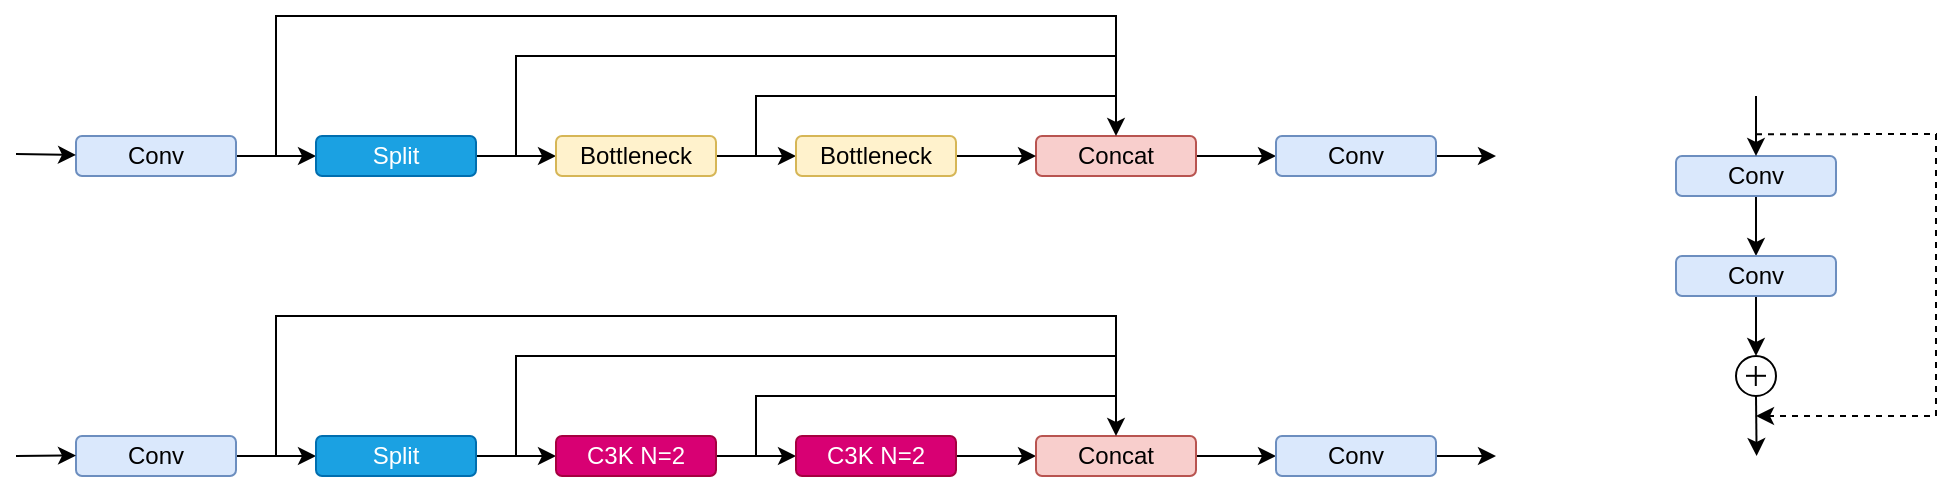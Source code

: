 <mxfile version="27.0.5">
  <diagram name="第 1 页" id="AVnIRLD937j_lpRGK_t2">
    <mxGraphModel dx="1489" dy="890" grid="1" gridSize="10" guides="1" tooltips="1" connect="1" arrows="1" fold="1" page="1" pageScale="1" pageWidth="1654" pageHeight="2336" math="0" shadow="0">
      <root>
        <mxCell id="0" />
        <mxCell id="1" parent="0" />
        <mxCell id="zE85wSG4c06ZFnSU2GEe-15" style="rounded=0;orthogonalLoop=1;jettySize=auto;html=1;exitX=1;exitY=0.5;exitDx=0;exitDy=0;entryX=0;entryY=0.5;entryDx=0;entryDy=0;" edge="1" parent="1" source="zE85wSG4c06ZFnSU2GEe-1" target="zE85wSG4c06ZFnSU2GEe-2">
          <mxGeometry relative="1" as="geometry" />
        </mxCell>
        <mxCell id="zE85wSG4c06ZFnSU2GEe-1" value="Conv" style="rounded=1;whiteSpace=wrap;html=1;fillColor=#dae8fc;strokeColor=#6c8ebf;textShadow=0;" vertex="1" parent="1">
          <mxGeometry x="80" y="180" width="80" height="20" as="geometry" />
        </mxCell>
        <mxCell id="zE85wSG4c06ZFnSU2GEe-21" value="" style="edgeStyle=orthogonalEdgeStyle;rounded=0;orthogonalLoop=1;jettySize=auto;html=1;" edge="1" parent="1" source="zE85wSG4c06ZFnSU2GEe-2" target="zE85wSG4c06ZFnSU2GEe-4">
          <mxGeometry relative="1" as="geometry" />
        </mxCell>
        <mxCell id="zE85wSG4c06ZFnSU2GEe-2" value="Split" style="rounded=1;whiteSpace=wrap;html=1;fillColor=#1ba1e2;strokeColor=#006EAF;textShadow=0;fontColor=#ffffff;" vertex="1" parent="1">
          <mxGeometry x="200" y="180" width="80" height="20" as="geometry" />
        </mxCell>
        <mxCell id="zE85wSG4c06ZFnSU2GEe-25" value="" style="edgeStyle=orthogonalEdgeStyle;rounded=0;orthogonalLoop=1;jettySize=auto;html=1;" edge="1" parent="1" source="zE85wSG4c06ZFnSU2GEe-3" target="zE85wSG4c06ZFnSU2GEe-7">
          <mxGeometry relative="1" as="geometry" />
        </mxCell>
        <mxCell id="zE85wSG4c06ZFnSU2GEe-3" value="Concat" style="rounded=1;whiteSpace=wrap;html=1;fillColor=#f8cecc;strokeColor=#b85450;" vertex="1" parent="1">
          <mxGeometry x="560" y="180" width="80" height="20" as="geometry" />
        </mxCell>
        <mxCell id="zE85wSG4c06ZFnSU2GEe-27" value="" style="edgeStyle=orthogonalEdgeStyle;rounded=0;orthogonalLoop=1;jettySize=auto;html=1;" edge="1" parent="1" source="zE85wSG4c06ZFnSU2GEe-4" target="zE85wSG4c06ZFnSU2GEe-6">
          <mxGeometry relative="1" as="geometry" />
        </mxCell>
        <mxCell id="zE85wSG4c06ZFnSU2GEe-4" value="Bottleneck" style="rounded=1;whiteSpace=wrap;html=1;textShadow=0;fillColor=#fff2cc;strokeColor=#d6b656;" vertex="1" parent="1">
          <mxGeometry x="320" y="180" width="80" height="20" as="geometry" />
        </mxCell>
        <mxCell id="zE85wSG4c06ZFnSU2GEe-22" value="" style="edgeStyle=orthogonalEdgeStyle;rounded=0;orthogonalLoop=1;jettySize=auto;html=1;" edge="1" parent="1" source="zE85wSG4c06ZFnSU2GEe-6" target="zE85wSG4c06ZFnSU2GEe-3">
          <mxGeometry relative="1" as="geometry" />
        </mxCell>
        <mxCell id="zE85wSG4c06ZFnSU2GEe-6" value="Bottleneck" style="rounded=1;whiteSpace=wrap;html=1;textShadow=0;fillColor=#fff2cc;strokeColor=#d6b656;" vertex="1" parent="1">
          <mxGeometry x="440" y="180" width="80" height="20" as="geometry" />
        </mxCell>
        <mxCell id="zE85wSG4c06ZFnSU2GEe-44" style="edgeStyle=orthogonalEdgeStyle;rounded=0;orthogonalLoop=1;jettySize=auto;html=1;exitX=1;exitY=0.5;exitDx=0;exitDy=0;" edge="1" parent="1" source="zE85wSG4c06ZFnSU2GEe-7">
          <mxGeometry relative="1" as="geometry">
            <mxPoint x="790" y="190.111" as="targetPoint" />
          </mxGeometry>
        </mxCell>
        <mxCell id="zE85wSG4c06ZFnSU2GEe-7" value="Conv" style="rounded=1;whiteSpace=wrap;html=1;fillColor=#dae8fc;strokeColor=#6c8ebf;textShadow=0;" vertex="1" parent="1">
          <mxGeometry x="680" y="180" width="80" height="20" as="geometry" />
        </mxCell>
        <mxCell id="zE85wSG4c06ZFnSU2GEe-17" style="edgeStyle=orthogonalEdgeStyle;rounded=0;orthogonalLoop=1;jettySize=auto;html=1;exitX=1;exitY=0.5;exitDx=0;exitDy=0;entryX=0;entryY=0.5;entryDx=0;entryDy=0;" edge="1" parent="1" source="zE85wSG4c06ZFnSU2GEe-9" target="zE85wSG4c06ZFnSU2GEe-10">
          <mxGeometry relative="1" as="geometry" />
        </mxCell>
        <mxCell id="zE85wSG4c06ZFnSU2GEe-9" value="Conv" style="rounded=1;whiteSpace=wrap;html=1;fillColor=#dae8fc;strokeColor=#6c8ebf;textShadow=0;" vertex="1" parent="1">
          <mxGeometry x="80" y="330" width="80" height="20" as="geometry" />
        </mxCell>
        <mxCell id="zE85wSG4c06ZFnSU2GEe-19" style="edgeStyle=orthogonalEdgeStyle;rounded=0;orthogonalLoop=1;jettySize=auto;html=1;entryX=0;entryY=0.5;entryDx=0;entryDy=0;" edge="1" parent="1" source="zE85wSG4c06ZFnSU2GEe-10" target="zE85wSG4c06ZFnSU2GEe-11">
          <mxGeometry relative="1" as="geometry" />
        </mxCell>
        <mxCell id="zE85wSG4c06ZFnSU2GEe-10" value="Split" style="rounded=1;whiteSpace=wrap;html=1;fillColor=#1ba1e2;strokeColor=#006EAF;textShadow=0;fontColor=#ffffff;" vertex="1" parent="1">
          <mxGeometry x="200" y="330" width="80" height="20" as="geometry" />
        </mxCell>
        <mxCell id="zE85wSG4c06ZFnSU2GEe-28" style="edgeStyle=orthogonalEdgeStyle;rounded=0;orthogonalLoop=1;jettySize=auto;html=1;exitX=1;exitY=0.5;exitDx=0;exitDy=0;entryX=0;entryY=0.5;entryDx=0;entryDy=0;curved=0;" edge="1" parent="1" source="zE85wSG4c06ZFnSU2GEe-11" target="zE85wSG4c06ZFnSU2GEe-12">
          <mxGeometry relative="1" as="geometry" />
        </mxCell>
        <mxCell id="zE85wSG4c06ZFnSU2GEe-11" value="C3K N=2" style="rounded=1;whiteSpace=wrap;html=1;textShadow=0;fillColor=#d80073;strokeColor=#A50040;fontColor=#ffffff;" vertex="1" parent="1">
          <mxGeometry x="320" y="330" width="80" height="20" as="geometry" />
        </mxCell>
        <mxCell id="zE85wSG4c06ZFnSU2GEe-23" value="" style="edgeStyle=orthogonalEdgeStyle;rounded=0;orthogonalLoop=1;jettySize=auto;html=1;" edge="1" parent="1" source="zE85wSG4c06ZFnSU2GEe-12" target="zE85wSG4c06ZFnSU2GEe-13">
          <mxGeometry relative="1" as="geometry" />
        </mxCell>
        <mxCell id="zE85wSG4c06ZFnSU2GEe-12" value="C3K N=2" style="rounded=1;whiteSpace=wrap;html=1;textShadow=0;fillColor=#d80073;strokeColor=#A50040;fontColor=#ffffff;" vertex="1" parent="1">
          <mxGeometry x="440" y="330" width="80" height="20" as="geometry" />
        </mxCell>
        <mxCell id="zE85wSG4c06ZFnSU2GEe-24" value="" style="edgeStyle=orthogonalEdgeStyle;rounded=0;orthogonalLoop=1;jettySize=auto;html=1;" edge="1" parent="1" source="zE85wSG4c06ZFnSU2GEe-13" target="zE85wSG4c06ZFnSU2GEe-14">
          <mxGeometry relative="1" as="geometry" />
        </mxCell>
        <mxCell id="zE85wSG4c06ZFnSU2GEe-13" value="Concat" style="rounded=1;whiteSpace=wrap;html=1;fillColor=#f8cecc;strokeColor=#b85450;" vertex="1" parent="1">
          <mxGeometry x="560" y="330" width="80" height="20" as="geometry" />
        </mxCell>
        <mxCell id="zE85wSG4c06ZFnSU2GEe-43" style="edgeStyle=orthogonalEdgeStyle;rounded=0;orthogonalLoop=1;jettySize=auto;html=1;exitX=1;exitY=0.5;exitDx=0;exitDy=0;" edge="1" parent="1" source="zE85wSG4c06ZFnSU2GEe-14">
          <mxGeometry relative="1" as="geometry">
            <mxPoint x="790" y="340" as="targetPoint" />
          </mxGeometry>
        </mxCell>
        <mxCell id="zE85wSG4c06ZFnSU2GEe-14" value="Conv" style="rounded=1;whiteSpace=wrap;html=1;fillColor=#dae8fc;strokeColor=#6c8ebf;textShadow=0;" vertex="1" parent="1">
          <mxGeometry x="680" y="330" width="80" height="20" as="geometry" />
        </mxCell>
        <mxCell id="zE85wSG4c06ZFnSU2GEe-31" value="" style="endArrow=classic;html=1;rounded=0;entryX=0.5;entryY=0;entryDx=0;entryDy=0;" edge="1" parent="1" target="zE85wSG4c06ZFnSU2GEe-3">
          <mxGeometry width="50" height="50" relative="1" as="geometry">
            <mxPoint x="180" y="190" as="sourcePoint" />
            <mxPoint x="650" y="120" as="targetPoint" />
            <Array as="points">
              <mxPoint x="180" y="120" />
              <mxPoint x="600" y="120" />
            </Array>
          </mxGeometry>
        </mxCell>
        <mxCell id="zE85wSG4c06ZFnSU2GEe-32" value="" style="endArrow=classic;html=1;rounded=0;entryX=0.5;entryY=0;entryDx=0;entryDy=0;" edge="1" parent="1">
          <mxGeometry width="50" height="50" relative="1" as="geometry">
            <mxPoint x="180" y="340" as="sourcePoint" />
            <mxPoint x="600" y="330" as="targetPoint" />
            <Array as="points">
              <mxPoint x="180" y="270" />
              <mxPoint x="600" y="270" />
            </Array>
          </mxGeometry>
        </mxCell>
        <mxCell id="zE85wSG4c06ZFnSU2GEe-34" value="" style="endArrow=none;html=1;rounded=0;" edge="1" parent="1">
          <mxGeometry width="50" height="50" relative="1" as="geometry">
            <mxPoint x="300" y="190" as="sourcePoint" />
            <mxPoint x="600" y="140" as="targetPoint" />
            <Array as="points">
              <mxPoint x="300" y="140" />
            </Array>
          </mxGeometry>
        </mxCell>
        <mxCell id="zE85wSG4c06ZFnSU2GEe-35" value="" style="endArrow=none;html=1;rounded=0;" edge="1" parent="1">
          <mxGeometry width="50" height="50" relative="1" as="geometry">
            <mxPoint x="300" y="340" as="sourcePoint" />
            <mxPoint x="600" y="290" as="targetPoint" />
            <Array as="points">
              <mxPoint x="300" y="290" />
            </Array>
          </mxGeometry>
        </mxCell>
        <mxCell id="zE85wSG4c06ZFnSU2GEe-36" value="" style="endArrow=none;html=1;rounded=0;" edge="1" parent="1">
          <mxGeometry width="50" height="50" relative="1" as="geometry">
            <mxPoint x="420" y="190" as="sourcePoint" />
            <mxPoint x="600" y="160" as="targetPoint" />
            <Array as="points">
              <mxPoint x="420" y="160" />
            </Array>
          </mxGeometry>
        </mxCell>
        <mxCell id="zE85wSG4c06ZFnSU2GEe-37" value="" style="endArrow=none;html=1;rounded=0;" edge="1" parent="1">
          <mxGeometry width="50" height="50" relative="1" as="geometry">
            <mxPoint x="420" y="340" as="sourcePoint" />
            <mxPoint x="600" y="310" as="targetPoint" />
            <Array as="points">
              <mxPoint x="420" y="310" />
            </Array>
          </mxGeometry>
        </mxCell>
        <mxCell id="zE85wSG4c06ZFnSU2GEe-40" value="" style="endArrow=classic;html=1;rounded=0;" edge="1" parent="1">
          <mxGeometry width="50" height="50" relative="1" as="geometry">
            <mxPoint x="50" y="189" as="sourcePoint" />
            <mxPoint x="80" y="189.47" as="targetPoint" />
          </mxGeometry>
        </mxCell>
        <mxCell id="zE85wSG4c06ZFnSU2GEe-41" value="" style="endArrow=classic;html=1;rounded=0;" edge="1" parent="1">
          <mxGeometry width="50" height="50" relative="1" as="geometry">
            <mxPoint x="50" y="340" as="sourcePoint" />
            <mxPoint x="80" y="339.74" as="targetPoint" />
          </mxGeometry>
        </mxCell>
        <mxCell id="zE85wSG4c06ZFnSU2GEe-52" style="edgeStyle=orthogonalEdgeStyle;rounded=0;orthogonalLoop=1;jettySize=auto;html=1;exitX=0.5;exitY=1;exitDx=0;exitDy=0;entryX=0.5;entryY=0;entryDx=0;entryDy=0;" edge="1" parent="1" source="zE85wSG4c06ZFnSU2GEe-45" target="zE85wSG4c06ZFnSU2GEe-46">
          <mxGeometry relative="1" as="geometry" />
        </mxCell>
        <mxCell id="zE85wSG4c06ZFnSU2GEe-45" value="Conv" style="rounded=1;whiteSpace=wrap;html=1;fillColor=#dae8fc;strokeColor=#6c8ebf;textShadow=0;" vertex="1" parent="1">
          <mxGeometry x="880" y="190" width="80" height="20" as="geometry" />
        </mxCell>
        <mxCell id="zE85wSG4c06ZFnSU2GEe-53" style="edgeStyle=orthogonalEdgeStyle;rounded=0;orthogonalLoop=1;jettySize=auto;html=1;exitX=0.5;exitY=1;exitDx=0;exitDy=0;entryX=0.5;entryY=0;entryDx=0;entryDy=0;" edge="1" parent="1" source="zE85wSG4c06ZFnSU2GEe-46" target="zE85wSG4c06ZFnSU2GEe-47">
          <mxGeometry relative="1" as="geometry" />
        </mxCell>
        <mxCell id="zE85wSG4c06ZFnSU2GEe-46" value="Conv" style="rounded=1;whiteSpace=wrap;html=1;fillColor=#dae8fc;strokeColor=#6c8ebf;textShadow=0;" vertex="1" parent="1">
          <mxGeometry x="880" y="240" width="80" height="20" as="geometry" />
        </mxCell>
        <mxCell id="zE85wSG4c06ZFnSU2GEe-54" style="edgeStyle=orthogonalEdgeStyle;rounded=0;orthogonalLoop=1;jettySize=auto;html=1;exitX=0.5;exitY=1;exitDx=0;exitDy=0;" edge="1" parent="1" source="zE85wSG4c06ZFnSU2GEe-47">
          <mxGeometry relative="1" as="geometry">
            <mxPoint x="920.308" y="340" as="targetPoint" />
          </mxGeometry>
        </mxCell>
        <mxCell id="zE85wSG4c06ZFnSU2GEe-47" value="" style="ellipse;whiteSpace=wrap;html=1;aspect=fixed;" vertex="1" parent="1">
          <mxGeometry x="910" y="290" width="20" height="20" as="geometry" />
        </mxCell>
        <mxCell id="zE85wSG4c06ZFnSU2GEe-48" value="" style="endArrow=none;html=1;rounded=0;" edge="1" parent="1">
          <mxGeometry width="50" height="50" relative="1" as="geometry">
            <mxPoint x="915" y="299.9" as="sourcePoint" />
            <mxPoint x="925" y="299.9" as="targetPoint" />
          </mxGeometry>
        </mxCell>
        <mxCell id="zE85wSG4c06ZFnSU2GEe-49" value="" style="endArrow=none;html=1;rounded=0;" edge="1" parent="1">
          <mxGeometry width="50" height="50" relative="1" as="geometry">
            <mxPoint x="919.9" y="305" as="sourcePoint" />
            <mxPoint x="919.9" y="295" as="targetPoint" />
          </mxGeometry>
        </mxCell>
        <mxCell id="zE85wSG4c06ZFnSU2GEe-55" value="" style="endArrow=classic;html=1;rounded=0;entryX=0.5;entryY=0;entryDx=0;entryDy=0;" edge="1" parent="1" target="zE85wSG4c06ZFnSU2GEe-45">
          <mxGeometry width="50" height="50" relative="1" as="geometry">
            <mxPoint x="920" y="160" as="sourcePoint" />
            <mxPoint x="970" y="110" as="targetPoint" />
          </mxGeometry>
        </mxCell>
        <mxCell id="zE85wSG4c06ZFnSU2GEe-57" value="" style="endArrow=classic;html=1;rounded=0;dashed=1;" edge="1" parent="1">
          <mxGeometry width="50" height="50" relative="1" as="geometry">
            <mxPoint x="920" y="179.15" as="sourcePoint" />
            <mxPoint x="920" y="320" as="targetPoint" />
            <Array as="points">
              <mxPoint x="1010" y="179" />
              <mxPoint x="1010" y="320" />
            </Array>
          </mxGeometry>
        </mxCell>
      </root>
    </mxGraphModel>
  </diagram>
</mxfile>

